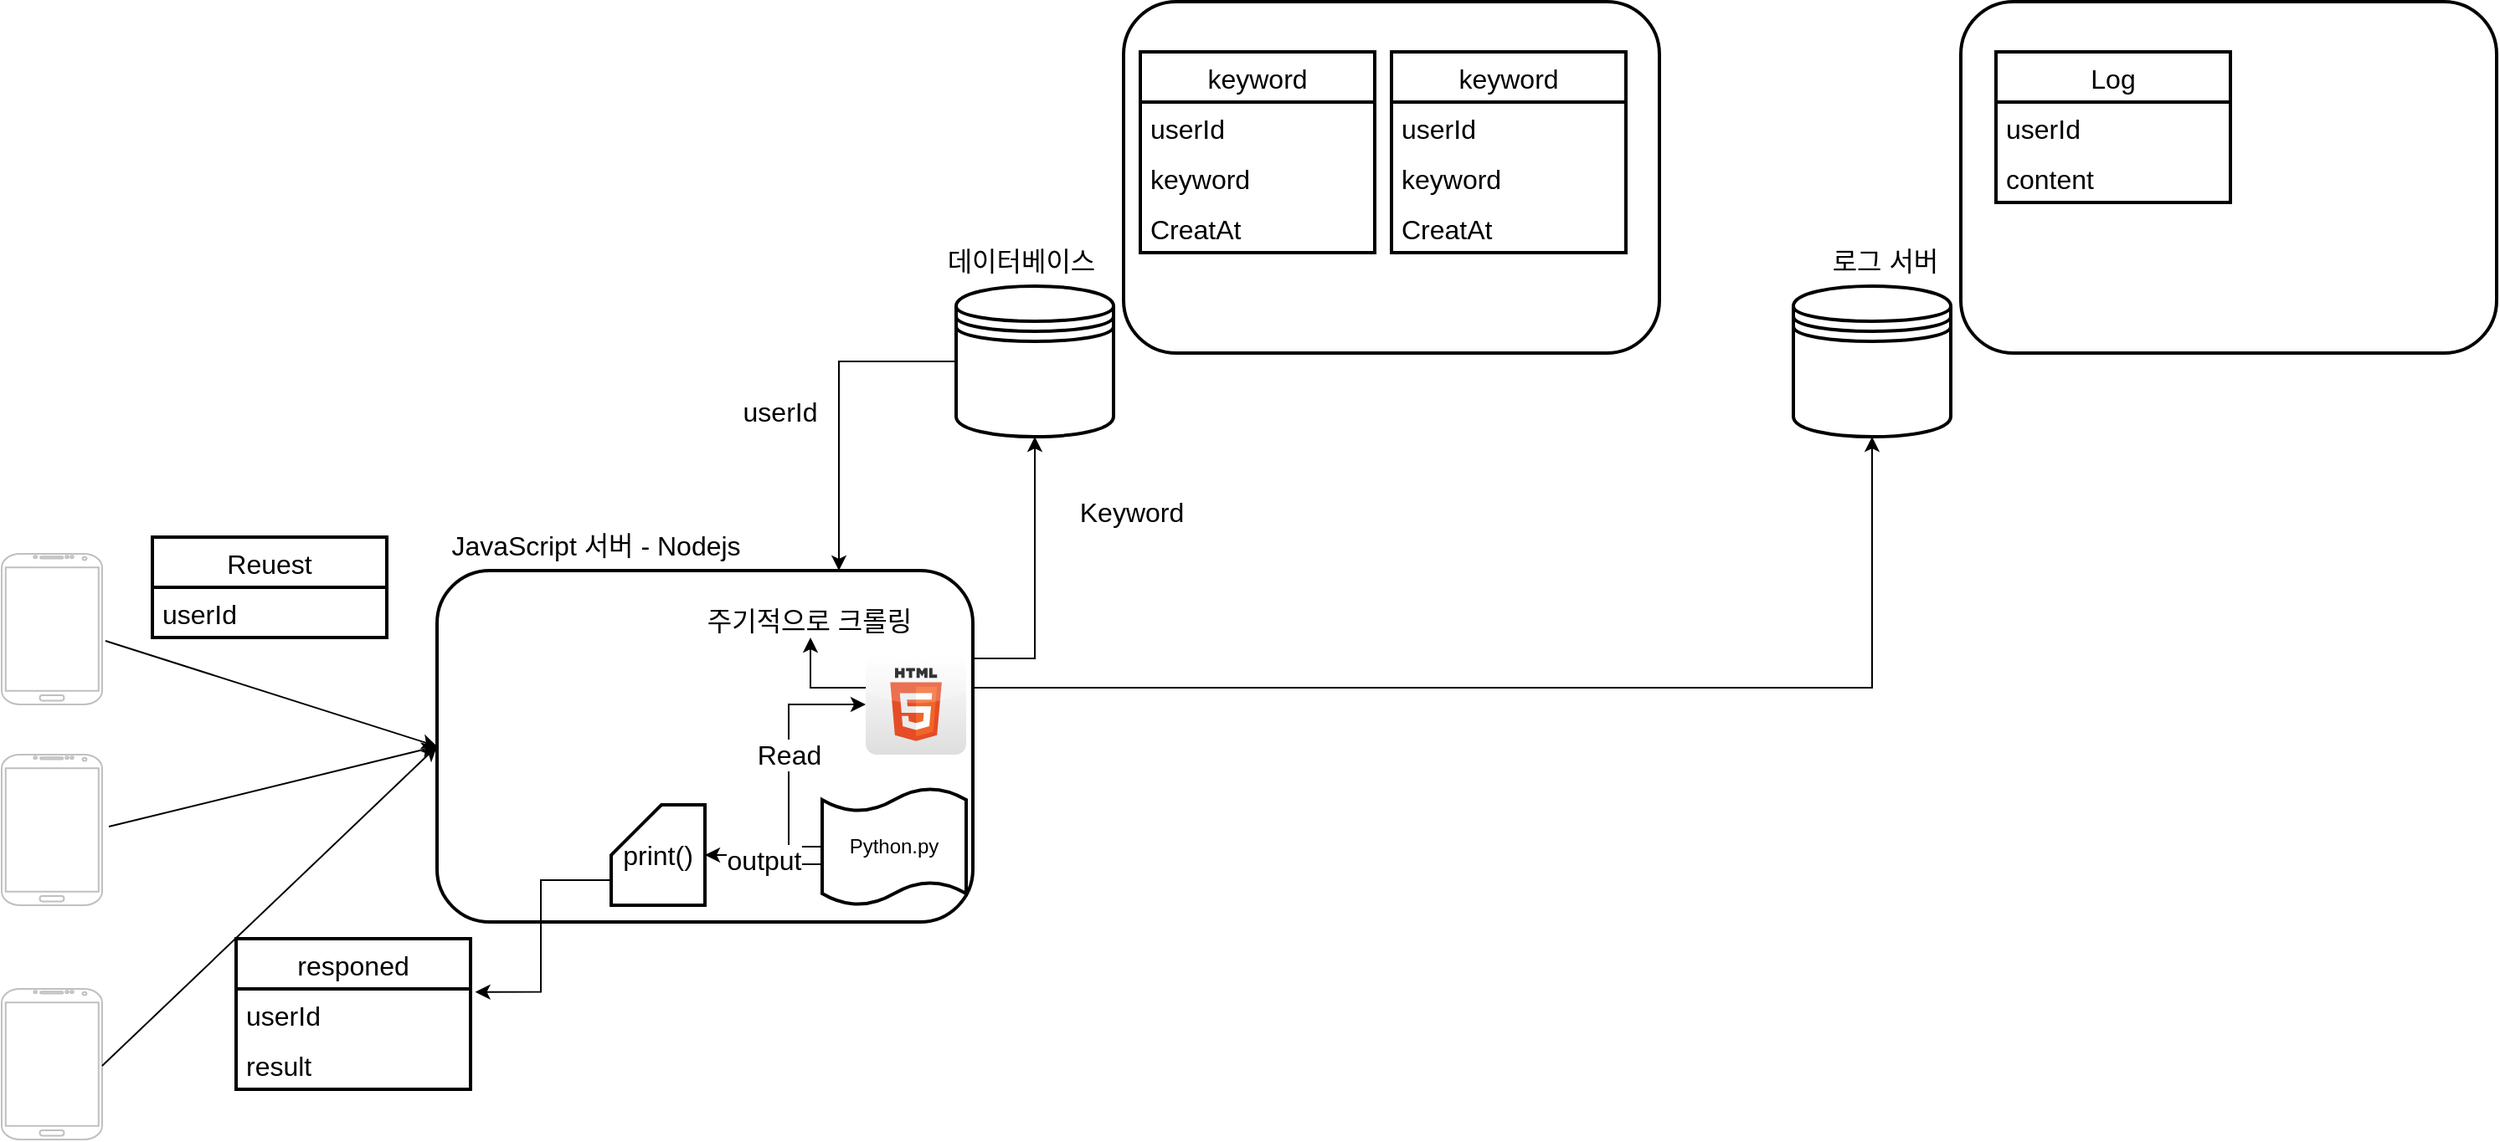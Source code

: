 <mxfile version="15.8.7" type="device"><diagram id="1Ze-KpvtkRntX4PM8eY9" name="페이지-1"><mxGraphModel dx="1102" dy="1025" grid="1" gridSize="10" guides="1" tooltips="1" connect="1" arrows="1" fold="1" page="1" pageScale="1" pageWidth="827" pageHeight="1169" math="0" shadow="0"><root><mxCell id="0"/><mxCell id="1" parent="0"/><mxCell id="SpFcfIW3vQhKYYCO4Ush-24" value="" style="rounded=1;whiteSpace=wrap;html=1;fillColor=none;strokeWidth=2;" parent="1" vertex="1"><mxGeometry x="720" y="60" width="320" height="210" as="geometry"/></mxCell><mxCell id="SpFcfIW3vQhKYYCO4Ush-20" style="edgeStyle=orthogonalEdgeStyle;rounded=0;orthogonalLoop=1;jettySize=auto;html=1;exitX=1;exitY=0.25;exitDx=0;exitDy=0;entryX=0.5;entryY=1;entryDx=0;entryDy=0;fontSize=16;" parent="1" source="SpFcfIW3vQhKYYCO4Ush-1" target="SpFcfIW3vQhKYYCO4Ush-18" edge="1"><mxGeometry relative="1" as="geometry"/></mxCell><mxCell id="SpFcfIW3vQhKYYCO4Ush-38" style="edgeStyle=orthogonalEdgeStyle;rounded=0;orthogonalLoop=1;jettySize=auto;html=1;exitX=1;exitY=0.5;exitDx=0;exitDy=0;entryX=0.5;entryY=1;entryDx=0;entryDy=0;fontSize=16;" parent="1" source="SpFcfIW3vQhKYYCO4Ush-1" target="SpFcfIW3vQhKYYCO4Ush-31" edge="1"><mxGeometry relative="1" as="geometry"><Array as="points"><mxPoint x="630" y="470"/><mxPoint x="1167" y="470"/></Array></mxGeometry></mxCell><mxCell id="SpFcfIW3vQhKYYCO4Ush-1" value="" style="rounded=1;whiteSpace=wrap;html=1;fillColor=none;strokeWidth=2;" parent="1" vertex="1"><mxGeometry x="310" y="400" width="320" height="210" as="geometry"/></mxCell><mxCell id="SpFcfIW3vQhKYYCO4Ush-45" value="Read" style="edgeStyle=orthogonalEdgeStyle;rounded=0;orthogonalLoop=1;jettySize=auto;html=1;exitX=0;exitY=0.5;exitDx=0;exitDy=0;exitPerimeter=0;fontSize=16;" parent="1" source="SpFcfIW3vQhKYYCO4Ush-3" target="SpFcfIW3vQhKYYCO4Ush-41" edge="1"><mxGeometry relative="1" as="geometry"><Array as="points"><mxPoint x="520" y="565"/><mxPoint x="520" y="480"/></Array></mxGeometry></mxCell><mxCell id="SpFcfIW3vQhKYYCO4Ush-47" value="output" style="edgeStyle=orthogonalEdgeStyle;rounded=0;orthogonalLoop=1;jettySize=auto;html=1;exitX=0;exitY=0.65;exitDx=0;exitDy=0;exitPerimeter=0;entryX=1;entryY=0.5;entryDx=0;entryDy=0;entryPerimeter=0;fontSize=16;" parent="1" source="SpFcfIW3vQhKYYCO4Ush-3" target="SpFcfIW3vQhKYYCO4Ush-46" edge="1"><mxGeometry relative="1" as="geometry"/></mxCell><mxCell id="SpFcfIW3vQhKYYCO4Ush-3" value="Python.py" style="shape=tape;whiteSpace=wrap;html=1;strokeWidth=2;fillColor=none;rotation=0;size=0.2;" parent="1" vertex="1"><mxGeometry x="540" y="530" width="86" height="70" as="geometry"/></mxCell><mxCell id="SpFcfIW3vQhKYYCO4Ush-4" value="JavaScript 서버 - Nodejs" style="text;html=1;strokeColor=none;fillColor=none;align=center;verticalAlign=middle;whiteSpace=wrap;rounded=0;fontSize=16;" parent="1" vertex="1"><mxGeometry x="310" y="370" width="190" height="30" as="geometry"/></mxCell><mxCell id="SpFcfIW3vQhKYYCO4Ush-5" value="" style="verticalLabelPosition=bottom;verticalAlign=top;html=1;shadow=0;dashed=0;strokeWidth=1;shape=mxgraph.android.phone2;strokeColor=#c0c0c0;fontSize=16;fillColor=none;" parent="1" vertex="1"><mxGeometry x="50" y="650" width="60" height="90" as="geometry"/></mxCell><mxCell id="SpFcfIW3vQhKYYCO4Ush-6" value="" style="verticalLabelPosition=bottom;verticalAlign=top;html=1;shadow=0;dashed=0;strokeWidth=1;shape=mxgraph.android.phone2;strokeColor=#c0c0c0;fontSize=16;fillColor=none;" parent="1" vertex="1"><mxGeometry x="50" y="510" width="60" height="90" as="geometry"/></mxCell><mxCell id="SpFcfIW3vQhKYYCO4Ush-7" value="" style="verticalLabelPosition=bottom;verticalAlign=top;html=1;shadow=0;dashed=0;strokeWidth=1;shape=mxgraph.android.phone2;strokeColor=#c0c0c0;fontSize=16;fillColor=none;" parent="1" vertex="1"><mxGeometry x="50" y="390" width="60" height="90" as="geometry"/></mxCell><mxCell id="SpFcfIW3vQhKYYCO4Ush-8" value="" style="endArrow=classic;html=1;rounded=0;fontSize=16;exitX=1;exitY=0.511;exitDx=0;exitDy=0;exitPerimeter=0;entryX=0;entryY=0.5;entryDx=0;entryDy=0;" parent="1" source="SpFcfIW3vQhKYYCO4Ush-5" target="SpFcfIW3vQhKYYCO4Ush-1" edge="1"><mxGeometry width="50" height="50" relative="1" as="geometry"><mxPoint x="350" y="670" as="sourcePoint"/><mxPoint x="400" y="620" as="targetPoint"/></mxGeometry></mxCell><mxCell id="SpFcfIW3vQhKYYCO4Ush-9" value="" style="endArrow=classic;html=1;rounded=0;fontSize=16;exitX=1.067;exitY=0.478;exitDx=0;exitDy=0;exitPerimeter=0;entryX=0;entryY=0.5;entryDx=0;entryDy=0;" parent="1" source="SpFcfIW3vQhKYYCO4Ush-6" target="SpFcfIW3vQhKYYCO4Ush-1" edge="1"><mxGeometry width="50" height="50" relative="1" as="geometry"><mxPoint x="350" y="670" as="sourcePoint"/><mxPoint x="400" y="620" as="targetPoint"/></mxGeometry></mxCell><mxCell id="SpFcfIW3vQhKYYCO4Ush-10" value="" style="endArrow=classic;html=1;rounded=0;fontSize=16;exitX=1.033;exitY=0.578;exitDx=0;exitDy=0;exitPerimeter=0;entryX=0;entryY=0.5;entryDx=0;entryDy=0;" parent="1" source="SpFcfIW3vQhKYYCO4Ush-7" target="SpFcfIW3vQhKYYCO4Ush-1" edge="1"><mxGeometry width="50" height="50" relative="1" as="geometry"><mxPoint x="350" y="670" as="sourcePoint"/><mxPoint x="400" y="620" as="targetPoint"/></mxGeometry></mxCell><mxCell id="SpFcfIW3vQhKYYCO4Ush-12" value="Reuest" style="swimlane;fontStyle=0;childLayout=stackLayout;horizontal=1;startSize=30;horizontalStack=0;resizeParent=1;resizeParentMax=0;resizeLast=0;collapsible=1;marginBottom=0;fontSize=16;strokeWidth=2;fillColor=none;" parent="1" vertex="1"><mxGeometry x="140" y="380" width="140" height="60" as="geometry"/></mxCell><mxCell id="SpFcfIW3vQhKYYCO4Ush-13" value="userId" style="text;strokeColor=none;fillColor=none;align=left;verticalAlign=middle;spacingLeft=4;spacingRight=4;overflow=hidden;points=[[0,0.5],[1,0.5]];portConstraint=eastwest;rotatable=0;fontSize=16;" parent="SpFcfIW3vQhKYYCO4Ush-12" vertex="1"><mxGeometry y="30" width="140" height="30" as="geometry"/></mxCell><mxCell id="SpFcfIW3vQhKYYCO4Ush-16" value="responed" style="swimlane;fontStyle=0;childLayout=stackLayout;horizontal=1;startSize=30;horizontalStack=0;resizeParent=1;resizeParentMax=0;resizeLast=0;collapsible=1;marginBottom=0;fontSize=16;strokeWidth=2;fillColor=none;" parent="1" vertex="1"><mxGeometry x="190" y="620" width="140" height="90" as="geometry"/></mxCell><mxCell id="SpFcfIW3vQhKYYCO4Ush-17" value="userId" style="text;strokeColor=none;fillColor=none;align=left;verticalAlign=middle;spacingLeft=4;spacingRight=4;overflow=hidden;points=[[0,0.5],[1,0.5]];portConstraint=eastwest;rotatable=0;fontSize=16;" parent="SpFcfIW3vQhKYYCO4Ush-16" vertex="1"><mxGeometry y="30" width="140" height="30" as="geometry"/></mxCell><mxCell id="SpFcfIW3vQhKYYCO4Ush-49" value="result" style="text;strokeColor=none;fillColor=none;align=left;verticalAlign=middle;spacingLeft=4;spacingRight=4;overflow=hidden;points=[[0,0.5],[1,0.5]];portConstraint=eastwest;rotatable=0;fontSize=16;" parent="SpFcfIW3vQhKYYCO4Ush-16" vertex="1"><mxGeometry y="60" width="140" height="30" as="geometry"/></mxCell><mxCell id="SpFcfIW3vQhKYYCO4Ush-19" style="edgeStyle=orthogonalEdgeStyle;rounded=0;orthogonalLoop=1;jettySize=auto;html=1;exitX=0;exitY=0.5;exitDx=0;exitDy=0;entryX=0.75;entryY=0;entryDx=0;entryDy=0;fontSize=16;" parent="1" source="SpFcfIW3vQhKYYCO4Ush-18" target="SpFcfIW3vQhKYYCO4Ush-1" edge="1"><mxGeometry relative="1" as="geometry"/></mxCell><mxCell id="SpFcfIW3vQhKYYCO4Ush-21" value="데이터베이스" style="text;html=1;strokeColor=none;fillColor=none;align=center;verticalAlign=middle;whiteSpace=wrap;rounded=0;fontSize=16;" parent="1" vertex="1"><mxGeometry x="604" y="200" width="110" height="30" as="geometry"/></mxCell><mxCell id="SpFcfIW3vQhKYYCO4Ush-22" value="keyword" style="swimlane;fontStyle=0;childLayout=stackLayout;horizontal=1;startSize=30;horizontalStack=0;resizeParent=1;resizeParentMax=0;resizeLast=0;collapsible=1;marginBottom=0;fontSize=16;strokeWidth=2;fillColor=none;" parent="1" vertex="1"><mxGeometry x="730" y="90" width="140" height="120" as="geometry"/></mxCell><mxCell id="SpFcfIW3vQhKYYCO4Ush-23" value="userId" style="text;strokeColor=none;fillColor=none;align=left;verticalAlign=middle;spacingLeft=4;spacingRight=4;overflow=hidden;points=[[0,0.5],[1,0.5]];portConstraint=eastwest;rotatable=0;fontSize=16;" parent="SpFcfIW3vQhKYYCO4Ush-22" vertex="1"><mxGeometry y="30" width="140" height="30" as="geometry"/></mxCell><mxCell id="SpFcfIW3vQhKYYCO4Ush-25" value="keyword" style="text;strokeColor=none;fillColor=none;align=left;verticalAlign=middle;spacingLeft=4;spacingRight=4;overflow=hidden;points=[[0,0.5],[1,0.5]];portConstraint=eastwest;rotatable=0;fontSize=16;" parent="SpFcfIW3vQhKYYCO4Ush-22" vertex="1"><mxGeometry y="60" width="140" height="30" as="geometry"/></mxCell><mxCell id="SpFcfIW3vQhKYYCO4Ush-26" value="CreatAt" style="text;strokeColor=none;fillColor=none;align=left;verticalAlign=middle;spacingLeft=4;spacingRight=4;overflow=hidden;points=[[0,0.5],[1,0.5]];portConstraint=eastwest;rotatable=0;fontSize=16;" parent="SpFcfIW3vQhKYYCO4Ush-22" vertex="1"><mxGeometry y="90" width="140" height="30" as="geometry"/></mxCell><mxCell id="SpFcfIW3vQhKYYCO4Ush-18" value="" style="shape=datastore;whiteSpace=wrap;html=1;fontSize=16;strokeWidth=2;fillColor=none;" parent="1" vertex="1"><mxGeometry x="620" y="230" width="94" height="90" as="geometry"/></mxCell><mxCell id="SpFcfIW3vQhKYYCO4Ush-27" value="keyword" style="swimlane;fontStyle=0;childLayout=stackLayout;horizontal=1;startSize=30;horizontalStack=0;resizeParent=1;resizeParentMax=0;resizeLast=0;collapsible=1;marginBottom=0;fontSize=16;strokeWidth=2;fillColor=none;" parent="1" vertex="1"><mxGeometry x="880" y="90" width="140" height="120" as="geometry"/></mxCell><mxCell id="SpFcfIW3vQhKYYCO4Ush-28" value="userId" style="text;strokeColor=none;fillColor=none;align=left;verticalAlign=middle;spacingLeft=4;spacingRight=4;overflow=hidden;points=[[0,0.5],[1,0.5]];portConstraint=eastwest;rotatable=0;fontSize=16;" parent="SpFcfIW3vQhKYYCO4Ush-27" vertex="1"><mxGeometry y="30" width="140" height="30" as="geometry"/></mxCell><mxCell id="SpFcfIW3vQhKYYCO4Ush-29" value="keyword" style="text;strokeColor=none;fillColor=none;align=left;verticalAlign=middle;spacingLeft=4;spacingRight=4;overflow=hidden;points=[[0,0.5],[1,0.5]];portConstraint=eastwest;rotatable=0;fontSize=16;" parent="SpFcfIW3vQhKYYCO4Ush-27" vertex="1"><mxGeometry y="60" width="140" height="30" as="geometry"/></mxCell><mxCell id="SpFcfIW3vQhKYYCO4Ush-30" value="CreatAt" style="text;strokeColor=none;fillColor=none;align=left;verticalAlign=middle;spacingLeft=4;spacingRight=4;overflow=hidden;points=[[0,0.5],[1,0.5]];portConstraint=eastwest;rotatable=0;fontSize=16;" parent="SpFcfIW3vQhKYYCO4Ush-27" vertex="1"><mxGeometry y="90" width="140" height="30" as="geometry"/></mxCell><mxCell id="SpFcfIW3vQhKYYCO4Ush-31" value="" style="shape=datastore;whiteSpace=wrap;html=1;fontSize=16;strokeWidth=2;fillColor=none;" parent="1" vertex="1"><mxGeometry x="1120" y="230" width="94" height="90" as="geometry"/></mxCell><mxCell id="SpFcfIW3vQhKYYCO4Ush-32" value="" style="rounded=1;whiteSpace=wrap;html=1;fillColor=none;strokeWidth=2;" parent="1" vertex="1"><mxGeometry x="1220" y="60" width="320" height="210" as="geometry"/></mxCell><mxCell id="SpFcfIW3vQhKYYCO4Ush-33" value="로그 서버" style="text;html=1;strokeColor=none;fillColor=none;align=center;verticalAlign=middle;whiteSpace=wrap;rounded=0;fontSize=16;" parent="1" vertex="1"><mxGeometry x="1120" y="200" width="110" height="30" as="geometry"/></mxCell><mxCell id="SpFcfIW3vQhKYYCO4Ush-34" value="Log" style="swimlane;fontStyle=0;childLayout=stackLayout;horizontal=1;startSize=30;horizontalStack=0;resizeParent=1;resizeParentMax=0;resizeLast=0;collapsible=1;marginBottom=0;fontSize=16;strokeWidth=2;fillColor=none;" parent="1" vertex="1"><mxGeometry x="1241" y="90" width="140" height="90" as="geometry"/></mxCell><mxCell id="SpFcfIW3vQhKYYCO4Ush-35" value="userId" style="text;strokeColor=none;fillColor=none;align=left;verticalAlign=middle;spacingLeft=4;spacingRight=4;overflow=hidden;points=[[0,0.5],[1,0.5]];portConstraint=eastwest;rotatable=0;fontSize=16;" parent="SpFcfIW3vQhKYYCO4Ush-34" vertex="1"><mxGeometry y="30" width="140" height="30" as="geometry"/></mxCell><mxCell id="SpFcfIW3vQhKYYCO4Ush-36" value="content" style="text;strokeColor=none;fillColor=none;align=left;verticalAlign=middle;spacingLeft=4;spacingRight=4;overflow=hidden;points=[[0,0.5],[1,0.5]];portConstraint=eastwest;rotatable=0;fontSize=16;" parent="SpFcfIW3vQhKYYCO4Ush-34" vertex="1"><mxGeometry y="60" width="140" height="30" as="geometry"/></mxCell><mxCell id="SpFcfIW3vQhKYYCO4Ush-39" value="Keyword" style="text;html=1;strokeColor=none;fillColor=none;align=center;verticalAlign=middle;whiteSpace=wrap;rounded=0;fontSize=16;" parent="1" vertex="1"><mxGeometry x="670" y="350" width="110" height="30" as="geometry"/></mxCell><mxCell id="SpFcfIW3vQhKYYCO4Ush-40" value="userId" style="text;html=1;strokeColor=none;fillColor=none;align=center;verticalAlign=middle;whiteSpace=wrap;rounded=0;fontSize=16;" parent="1" vertex="1"><mxGeometry x="460" y="290" width="110" height="30" as="geometry"/></mxCell><mxCell id="SpFcfIW3vQhKYYCO4Ush-44" style="edgeStyle=orthogonalEdgeStyle;rounded=0;orthogonalLoop=1;jettySize=auto;html=1;fontSize=16;" parent="1" source="SpFcfIW3vQhKYYCO4Ush-41" target="SpFcfIW3vQhKYYCO4Ush-42" edge="1"><mxGeometry relative="1" as="geometry"><Array as="points"><mxPoint x="533" y="470"/></Array></mxGeometry></mxCell><mxCell id="SpFcfIW3vQhKYYCO4Ush-41" value="" style="dashed=0;outlineConnect=0;html=1;align=center;labelPosition=center;verticalLabelPosition=bottom;verticalAlign=top;shape=mxgraph.webicons.html5;gradientColor=#DFDEDE;fontSize=16;strokeWidth=2;" parent="1" vertex="1"><mxGeometry x="566" y="450" width="60" height="60" as="geometry"/></mxCell><mxCell id="SpFcfIW3vQhKYYCO4Ush-42" value="주기적으로 크롤링" style="text;html=1;strokeColor=none;fillColor=none;align=center;verticalAlign=middle;whiteSpace=wrap;rounded=0;fontSize=16;" parent="1" vertex="1"><mxGeometry x="461" y="420" width="143" height="20" as="geometry"/></mxCell><mxCell id="SpFcfIW3vQhKYYCO4Ush-48" style="edgeStyle=orthogonalEdgeStyle;rounded=0;orthogonalLoop=1;jettySize=auto;html=1;exitX=0;exitY=0;exitDx=0;exitDy=45;exitPerimeter=0;entryX=1.02;entryY=0.061;entryDx=0;entryDy=0;entryPerimeter=0;fontSize=16;" parent="1" source="SpFcfIW3vQhKYYCO4Ush-46" target="SpFcfIW3vQhKYYCO4Ush-17" edge="1"><mxGeometry relative="1" as="geometry"/></mxCell><mxCell id="SpFcfIW3vQhKYYCO4Ush-46" value="print()" style="shape=card;whiteSpace=wrap;html=1;fontSize=16;strokeWidth=2;fillColor=none;" parent="1" vertex="1"><mxGeometry x="414" y="540" width="56" height="60" as="geometry"/></mxCell></root></mxGraphModel></diagram></mxfile>